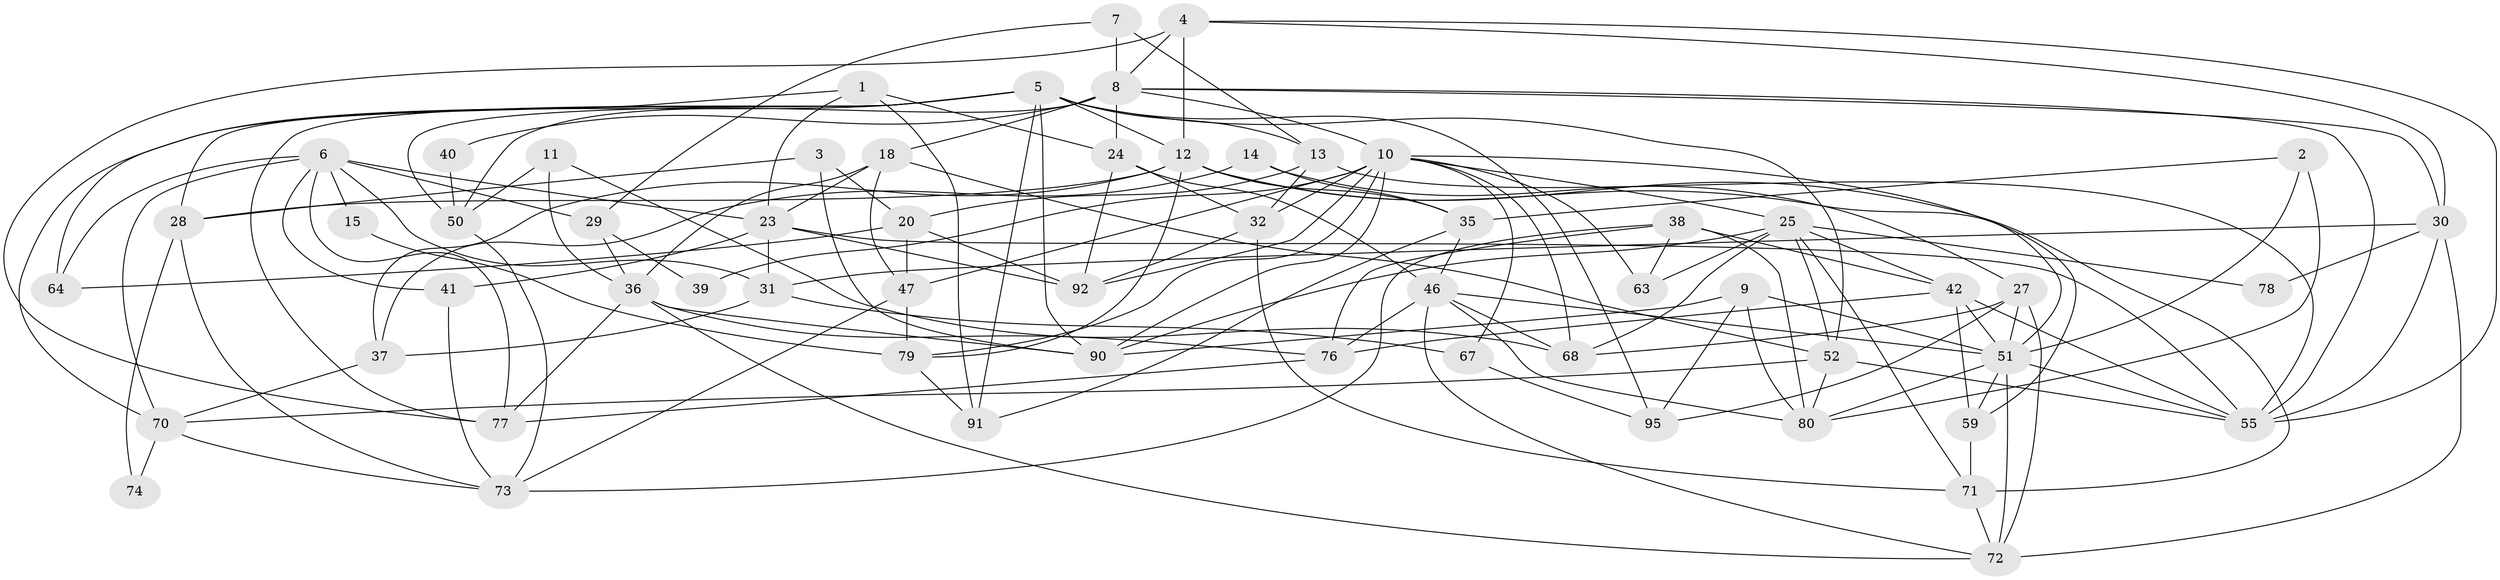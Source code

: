 // original degree distribution, {3: 0.25773195876288657, 2: 0.14432989690721648, 5: 0.20618556701030927, 7: 0.030927835051546393, 4: 0.26804123711340205, 8: 0.030927835051546393, 6: 0.061855670103092786}
// Generated by graph-tools (version 1.1) at 2025/11/02/27/25 16:11:23]
// undirected, 59 vertices, 151 edges
graph export_dot {
graph [start="1"]
  node [color=gray90,style=filled];
  1 [super="+26"];
  2 [super="+62"];
  3 [super="+22"];
  4 [super="+33"];
  5 [super="+19"];
  6 [super="+54"];
  7;
  8 [super="+88"];
  9;
  10 [super="+17"];
  11 [super="+56"];
  12 [super="+16"];
  13 [super="+21"];
  14;
  15;
  18 [super="+60"];
  20 [super="+81"];
  23 [super="+48"];
  24 [super="+69"];
  25 [super="+45"];
  27 [super="+87"];
  28 [super="+49"];
  29 [super="+34"];
  30;
  31 [super="+43"];
  32 [super="+75"];
  35;
  36 [super="+44"];
  37;
  38 [super="+94"];
  39;
  40;
  41;
  42 [super="+61"];
  46 [super="+65"];
  47 [super="+58"];
  50 [super="+53"];
  51 [super="+66"];
  52 [super="+57"];
  55;
  59 [super="+85"];
  63 [super="+89"];
  64;
  67;
  68;
  70 [super="+83"];
  71;
  72 [super="+96"];
  73 [super="+93"];
  74;
  76 [super="+82"];
  77;
  78;
  79 [super="+84"];
  80 [super="+86"];
  90;
  91 [super="+97"];
  92;
  95;
  1 -- 24;
  1 -- 64;
  1 -- 91;
  1 -- 23;
  2 -- 51;
  2 -- 80;
  2 -- 35;
  3 -- 20;
  3 -- 90;
  3 -- 28;
  4 -- 8;
  4 -- 55;
  4 -- 12;
  4 -- 77;
  4 -- 30;
  5 -- 77;
  5 -- 90;
  5 -- 28;
  5 -- 70;
  5 -- 12;
  5 -- 95;
  5 -- 52;
  5 -- 91;
  5 -- 50;
  5 -- 13;
  6 -- 23;
  6 -- 77;
  6 -- 31;
  6 -- 41;
  6 -- 64;
  6 -- 29;
  6 -- 15;
  6 -- 70;
  7 -- 13;
  7 -- 29;
  7 -- 8;
  8 -- 55;
  8 -- 18;
  8 -- 40;
  8 -- 50 [weight=2];
  8 -- 24 [weight=2];
  8 -- 10;
  8 -- 30;
  9 -- 95;
  9 -- 80;
  9 -- 51;
  9 -- 90;
  10 -- 32;
  10 -- 39;
  10 -- 67;
  10 -- 47;
  10 -- 68;
  10 -- 90;
  10 -- 92;
  10 -- 63;
  10 -- 25;
  10 -- 59;
  10 -- 79;
  11 -- 50;
  11 -- 68;
  11 -- 36;
  12 -- 37;
  12 -- 35;
  12 -- 51;
  12 -- 71;
  12 -- 28;
  12 -- 79;
  13 -- 32;
  13 -- 20;
  13 -- 55;
  14 -- 37;
  14 -- 35;
  14 -- 27;
  15 -- 79;
  18 -- 23;
  18 -- 47;
  18 -- 36;
  18 -- 52;
  20 -- 64;
  20 -- 92;
  20 -- 47;
  23 -- 41;
  23 -- 55;
  23 -- 92;
  23 -- 31;
  24 -- 92;
  24 -- 32;
  24 -- 46;
  25 -- 90;
  25 -- 68;
  25 -- 52;
  25 -- 78;
  25 -- 42;
  25 -- 71;
  25 -- 63;
  27 -- 51;
  27 -- 68;
  27 -- 95;
  27 -- 72;
  28 -- 73;
  28 -- 74;
  29 -- 36 [weight=3];
  29 -- 39;
  30 -- 55;
  30 -- 31;
  30 -- 72;
  30 -- 78;
  31 -- 37;
  31 -- 67;
  32 -- 71;
  32 -- 92;
  35 -- 46;
  35 -- 91;
  36 -- 72;
  36 -- 90;
  36 -- 76;
  36 -- 77;
  37 -- 70;
  38 -- 80;
  38 -- 63 [weight=2];
  38 -- 42;
  38 -- 73;
  38 -- 76;
  40 -- 50;
  41 -- 73;
  42 -- 55;
  42 -- 76;
  42 -- 59;
  42 -- 51;
  46 -- 72;
  46 -- 80;
  46 -- 51;
  46 -- 68;
  46 -- 76;
  47 -- 73;
  47 -- 79;
  50 -- 73;
  51 -- 55;
  51 -- 80;
  51 -- 72;
  51 -- 59;
  52 -- 70;
  52 -- 80;
  52 -- 55;
  59 -- 71;
  67 -- 95;
  70 -- 73;
  70 -- 74;
  71 -- 72;
  76 -- 77;
  79 -- 91;
}
